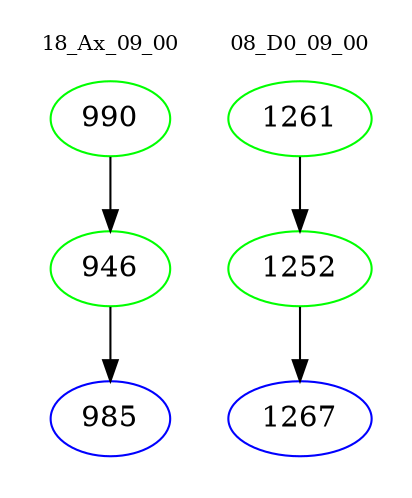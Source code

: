 digraph{
subgraph cluster_0 {
color = white
label = "18_Ax_09_00";
fontsize=10;
T0_990 [label="990", color="green"]
T0_990 -> T0_946 [color="black"]
T0_946 [label="946", color="green"]
T0_946 -> T0_985 [color="black"]
T0_985 [label="985", color="blue"]
}
subgraph cluster_1 {
color = white
label = "08_D0_09_00";
fontsize=10;
T1_1261 [label="1261", color="green"]
T1_1261 -> T1_1252 [color="black"]
T1_1252 [label="1252", color="green"]
T1_1252 -> T1_1267 [color="black"]
T1_1267 [label="1267", color="blue"]
}
}
